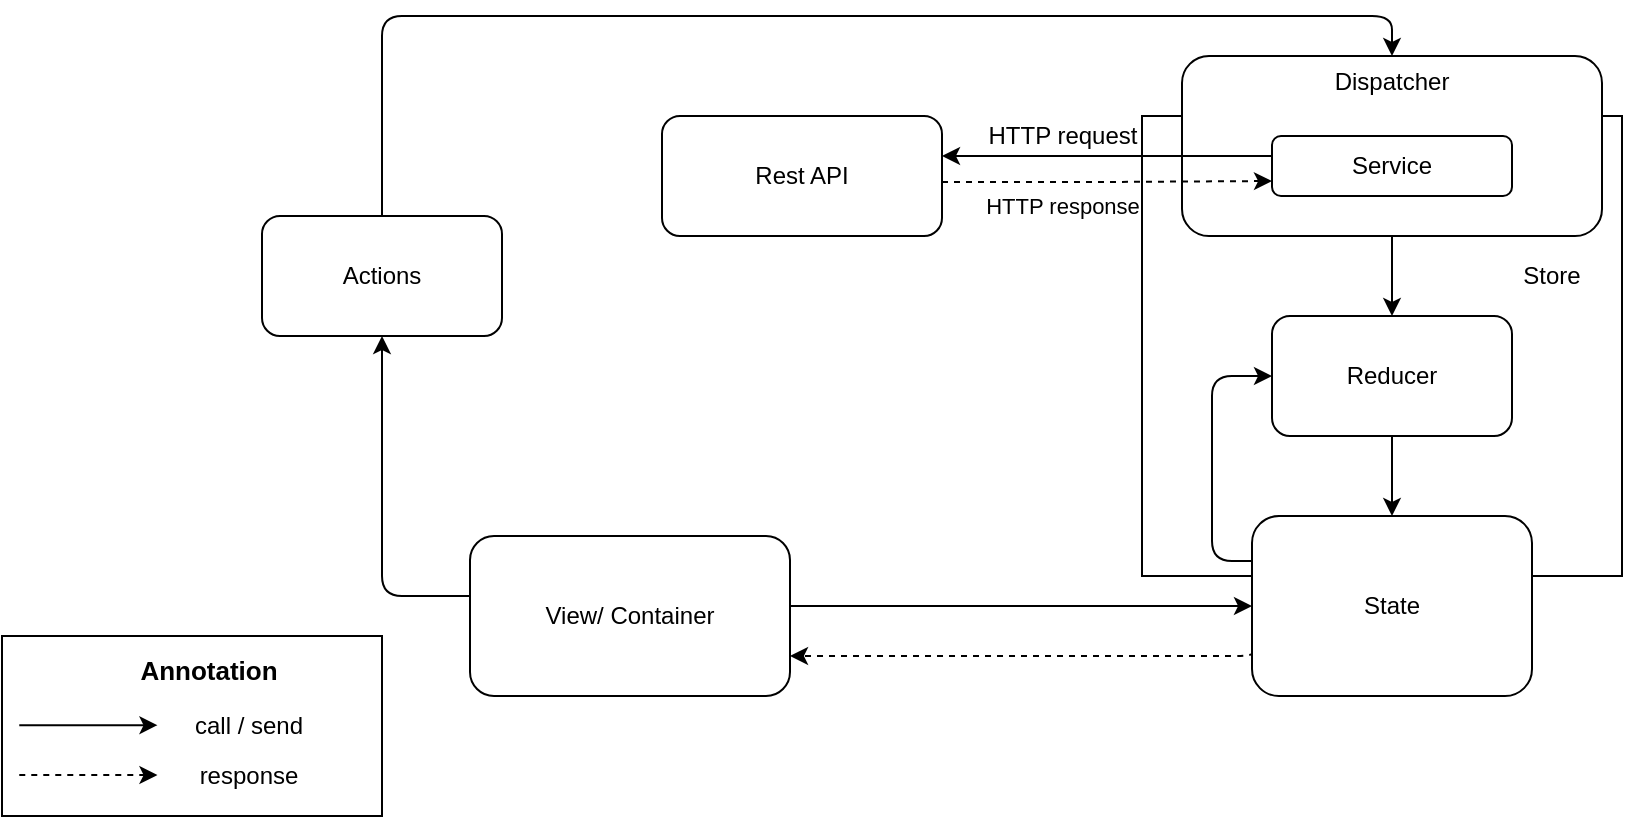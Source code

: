 <mxfile version="12.8.5" type="device"><diagram id="YKwPiG_HSEPd4eqH8O8I" name="Page-1"><mxGraphModel dx="1038" dy="553" grid="1" gridSize="10" guides="1" tooltips="1" connect="1" arrows="1" fold="1" page="1" pageScale="1" pageWidth="827" pageHeight="1169" math="0" shadow="0"><root><mxCell id="0"/><mxCell id="1" parent="0"/><mxCell id="e8L0aJHcqD8MoK8xE2KG-31" value="" style="rounded=0;whiteSpace=wrap;html=1;" vertex="1" parent="1"><mxGeometry x="590" y="90" width="240" height="230" as="geometry"/></mxCell><mxCell id="e8L0aJHcqD8MoK8xE2KG-30" style="rounded=0;orthogonalLoop=1;jettySize=auto;html=1;exitX=0.5;exitY=1;exitDx=0;exitDy=0;entryX=0.5;entryY=0;entryDx=0;entryDy=0;" edge="1" parent="1" source="e8L0aJHcqD8MoK8xE2KG-18" target="e8L0aJHcqD8MoK8xE2KG-16"><mxGeometry relative="1" as="geometry"/></mxCell><mxCell id="e8L0aJHcqD8MoK8xE2KG-18" value="" style="rounded=1;whiteSpace=wrap;html=1;" vertex="1" parent="1"><mxGeometry x="610" y="60" width="210" height="90" as="geometry"/></mxCell><mxCell id="e8L0aJHcqD8MoK8xE2KG-2" value="" style="group" vertex="1" connectable="0" parent="1"><mxGeometry x="20" y="350" width="190" height="90" as="geometry"/></mxCell><mxCell id="e8L0aJHcqD8MoK8xE2KG-3" value="" style="rounded=0;whiteSpace=wrap;html=1;fontColor=none;" vertex="1" parent="e8L0aJHcqD8MoK8xE2KG-2"><mxGeometry width="190" height="90" as="geometry"/></mxCell><mxCell id="e8L0aJHcqD8MoK8xE2KG-4" value="&lt;div style=&quot;font-size: 13px&quot;&gt;&lt;font style=&quot;font-size: 13px&quot;&gt;&lt;b&gt;Annotation&lt;/b&gt;&lt;/font&gt;&lt;/div&gt;&lt;div style=&quot;font-size: 13px&quot;&gt;&lt;font style=&quot;font-size: 13px&quot;&gt;&lt;b&gt;&lt;br&gt;&lt;/b&gt;&lt;/font&gt;&lt;/div&gt;" style="text;html=1;strokeColor=none;fillColor=none;align=center;verticalAlign=middle;whiteSpace=wrap;rounded=0;fontColor=none;" vertex="1" parent="e8L0aJHcqD8MoK8xE2KG-2"><mxGeometry x="86.364" y="16.364" width="34.545" height="16.364" as="geometry"/></mxCell><mxCell id="e8L0aJHcqD8MoK8xE2KG-5" value="" style="endArrow=classic;html=1;fontColor=none;" edge="1" parent="e8L0aJHcqD8MoK8xE2KG-2"><mxGeometry width="50" height="50" relative="1" as="geometry"><mxPoint x="8.636" y="44.591" as="sourcePoint"/><mxPoint x="77.727" y="44.591" as="targetPoint"/></mxGeometry></mxCell><mxCell id="e8L0aJHcqD8MoK8xE2KG-6" value="" style="endArrow=classic;html=1;fontColor=none;dashed=1;" edge="1" parent="e8L0aJHcqD8MoK8xE2KG-2"><mxGeometry width="50" height="50" relative="1" as="geometry"><mxPoint x="8.636" y="69.545" as="sourcePoint"/><mxPoint x="77.727" y="69.545" as="targetPoint"/></mxGeometry></mxCell><mxCell id="e8L0aJHcqD8MoK8xE2KG-7" value="call / send" style="text;html=1;strokeColor=none;fillColor=none;align=center;verticalAlign=middle;whiteSpace=wrap;rounded=0;fontColor=none;" vertex="1" parent="e8L0aJHcqD8MoK8xE2KG-2"><mxGeometry x="92.409" y="36.818" width="63.045" height="16.364" as="geometry"/></mxCell><mxCell id="e8L0aJHcqD8MoK8xE2KG-8" value="response" style="text;html=1;strokeColor=none;fillColor=none;align=center;verticalAlign=middle;whiteSpace=wrap;rounded=0;fontColor=none;" vertex="1" parent="e8L0aJHcqD8MoK8xE2KG-2"><mxGeometry x="92.409" y="61.364" width="63.045" height="16.364" as="geometry"/></mxCell><mxCell id="e8L0aJHcqD8MoK8xE2KG-35" style="edgeStyle=orthogonalEdgeStyle;rounded=1;orthogonalLoop=1;jettySize=auto;html=1;entryX=0;entryY=0.5;entryDx=0;entryDy=0;" edge="1" parent="1" source="e8L0aJHcqD8MoK8xE2KG-11" target="e8L0aJHcqD8MoK8xE2KG-17"><mxGeometry relative="1" as="geometry"><Array as="points"><mxPoint x="480" y="335"/><mxPoint x="480" y="335"/></Array></mxGeometry></mxCell><mxCell id="e8L0aJHcqD8MoK8xE2KG-11" value="View/ Container" style="rounded=1;whiteSpace=wrap;html=1;" vertex="1" parent="1"><mxGeometry x="254" y="300" width="160" height="80" as="geometry"/></mxCell><mxCell id="e8L0aJHcqD8MoK8xE2KG-22" style="edgeStyle=orthogonalEdgeStyle;rounded=1;orthogonalLoop=1;jettySize=auto;html=1;entryX=0.5;entryY=0;entryDx=0;entryDy=0;" edge="1" parent="1" source="e8L0aJHcqD8MoK8xE2KG-12" target="e8L0aJHcqD8MoK8xE2KG-18"><mxGeometry relative="1" as="geometry"><Array as="points"><mxPoint x="210" y="40"/><mxPoint x="715" y="40"/></Array></mxGeometry></mxCell><mxCell id="e8L0aJHcqD8MoK8xE2KG-12" value="Actions" style="rounded=1;whiteSpace=wrap;html=1;" vertex="1" parent="1"><mxGeometry x="150" y="140" width="120" height="60" as="geometry"/></mxCell><mxCell id="e8L0aJHcqD8MoK8xE2KG-28" value="&lt;div&gt;HTTP response&lt;/div&gt;" style="edgeStyle=orthogonalEdgeStyle;rounded=0;orthogonalLoop=1;jettySize=auto;html=1;exitX=1;exitY=0.75;exitDx=0;exitDy=0;entryX=0;entryY=0.75;entryDx=0;entryDy=0;dashed=1;" edge="1" parent="1" source="e8L0aJHcqD8MoK8xE2KG-13" target="e8L0aJHcqD8MoK8xE2KG-14"><mxGeometry x="-0.186" y="-12" relative="1" as="geometry"><Array as="points"><mxPoint x="570" y="123"/><mxPoint x="613" y="123"/></Array><mxPoint as="offset"/></mxGeometry></mxCell><mxCell id="e8L0aJHcqD8MoK8xE2KG-13" value="Rest API" style="rounded=1;whiteSpace=wrap;html=1;" vertex="1" parent="1"><mxGeometry x="350" y="90" width="140" height="60" as="geometry"/></mxCell><mxCell id="e8L0aJHcqD8MoK8xE2KG-26" style="edgeStyle=orthogonalEdgeStyle;rounded=0;orthogonalLoop=1;jettySize=auto;html=1;exitX=0;exitY=0.25;exitDx=0;exitDy=0;" edge="1" parent="1" source="e8L0aJHcqD8MoK8xE2KG-14" target="e8L0aJHcqD8MoK8xE2KG-13"><mxGeometry relative="1" as="geometry"><Array as="points"><mxPoint x="655" y="110"/></Array></mxGeometry></mxCell><mxCell id="e8L0aJHcqD8MoK8xE2KG-37" value="HTTP request" style="text;html=1;align=center;verticalAlign=middle;resizable=0;points=[];labelBackgroundColor=#ffffff;" vertex="1" connectable="0" parent="e8L0aJHcqD8MoK8xE2KG-26"><mxGeometry x="0.236" relative="1" as="geometry"><mxPoint x="-4.5" y="-10" as="offset"/></mxGeometry></mxCell><mxCell id="e8L0aJHcqD8MoK8xE2KG-14" value="Service" style="rounded=1;whiteSpace=wrap;html=1;" vertex="1" parent="1"><mxGeometry x="655" y="100" width="120" height="30" as="geometry"/></mxCell><mxCell id="e8L0aJHcqD8MoK8xE2KG-32" style="edgeStyle=none;rounded=0;orthogonalLoop=1;jettySize=auto;html=1;exitX=0.5;exitY=1;exitDx=0;exitDy=0;" edge="1" parent="1" source="e8L0aJHcqD8MoK8xE2KG-16" target="e8L0aJHcqD8MoK8xE2KG-17"><mxGeometry relative="1" as="geometry"/></mxCell><mxCell id="e8L0aJHcqD8MoK8xE2KG-16" value="Reducer" style="rounded=1;whiteSpace=wrap;html=1;" vertex="1" parent="1"><mxGeometry x="655" y="190" width="120" height="60" as="geometry"/></mxCell><mxCell id="e8L0aJHcqD8MoK8xE2KG-34" style="edgeStyle=orthogonalEdgeStyle;rounded=1;orthogonalLoop=1;jettySize=auto;html=1;exitX=0;exitY=0.25;exitDx=0;exitDy=0;entryX=0;entryY=0.5;entryDx=0;entryDy=0;" edge="1" parent="1" source="e8L0aJHcqD8MoK8xE2KG-17" target="e8L0aJHcqD8MoK8xE2KG-16"><mxGeometry relative="1" as="geometry"/></mxCell><mxCell id="e8L0aJHcqD8MoK8xE2KG-38" style="edgeStyle=orthogonalEdgeStyle;rounded=1;orthogonalLoop=1;jettySize=auto;html=1;exitX=0;exitY=0.75;exitDx=0;exitDy=0;entryX=1;entryY=0.75;entryDx=0;entryDy=0;dashed=1;" edge="1" parent="1" source="e8L0aJHcqD8MoK8xE2KG-17" target="e8L0aJHcqD8MoK8xE2KG-11"><mxGeometry relative="1" as="geometry"><Array as="points"><mxPoint x="645" y="360"/></Array></mxGeometry></mxCell><mxCell id="e8L0aJHcqD8MoK8xE2KG-17" value="State" style="rounded=1;whiteSpace=wrap;html=1;" vertex="1" parent="1"><mxGeometry x="645" y="290" width="140" height="90" as="geometry"/></mxCell><mxCell id="e8L0aJHcqD8MoK8xE2KG-19" value="" style="endArrow=classic;html=1;edgeStyle=orthogonalEdgeStyle;" edge="1" parent="1" source="e8L0aJHcqD8MoK8xE2KG-11" target="e8L0aJHcqD8MoK8xE2KG-12"><mxGeometry width="50" height="50" relative="1" as="geometry"><mxPoint x="510" y="290" as="sourcePoint"/><mxPoint x="560" y="240" as="targetPoint"/><Array as="points"><mxPoint x="210" y="330"/></Array></mxGeometry></mxCell><mxCell id="e8L0aJHcqD8MoK8xE2KG-21" value="&lt;div&gt;Dispatcher&lt;/div&gt;&lt;div&gt;&lt;br&gt;&lt;/div&gt;" style="text;html=1;strokeColor=none;fillColor=none;align=center;verticalAlign=middle;whiteSpace=wrap;rounded=0;" vertex="1" parent="1"><mxGeometry x="695" y="70" width="40" height="20" as="geometry"/></mxCell><mxCell id="e8L0aJHcqD8MoK8xE2KG-33" value="Store" style="text;html=1;strokeColor=none;fillColor=none;align=center;verticalAlign=middle;whiteSpace=wrap;rounded=0;" vertex="1" parent="1"><mxGeometry x="775" y="160" width="40" height="20" as="geometry"/></mxCell></root></mxGraphModel></diagram></mxfile>